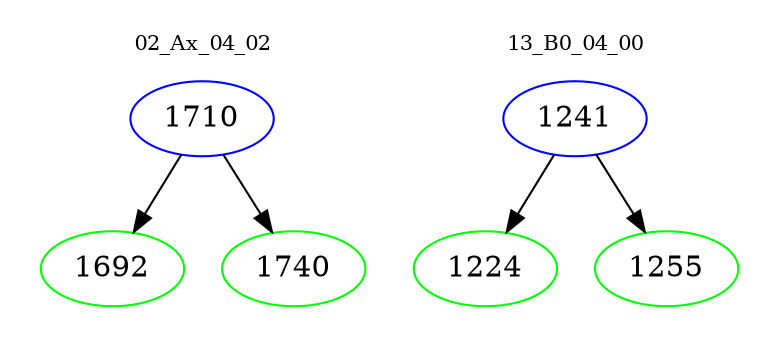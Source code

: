 digraph{
subgraph cluster_0 {
color = white
label = "02_Ax_04_02";
fontsize=10;
T0_1710 [label="1710", color="blue"]
T0_1710 -> T0_1692 [color="black"]
T0_1692 [label="1692", color="green"]
T0_1710 -> T0_1740 [color="black"]
T0_1740 [label="1740", color="green"]
}
subgraph cluster_1 {
color = white
label = "13_B0_04_00";
fontsize=10;
T1_1241 [label="1241", color="blue"]
T1_1241 -> T1_1224 [color="black"]
T1_1224 [label="1224", color="green"]
T1_1241 -> T1_1255 [color="black"]
T1_1255 [label="1255", color="green"]
}
}
